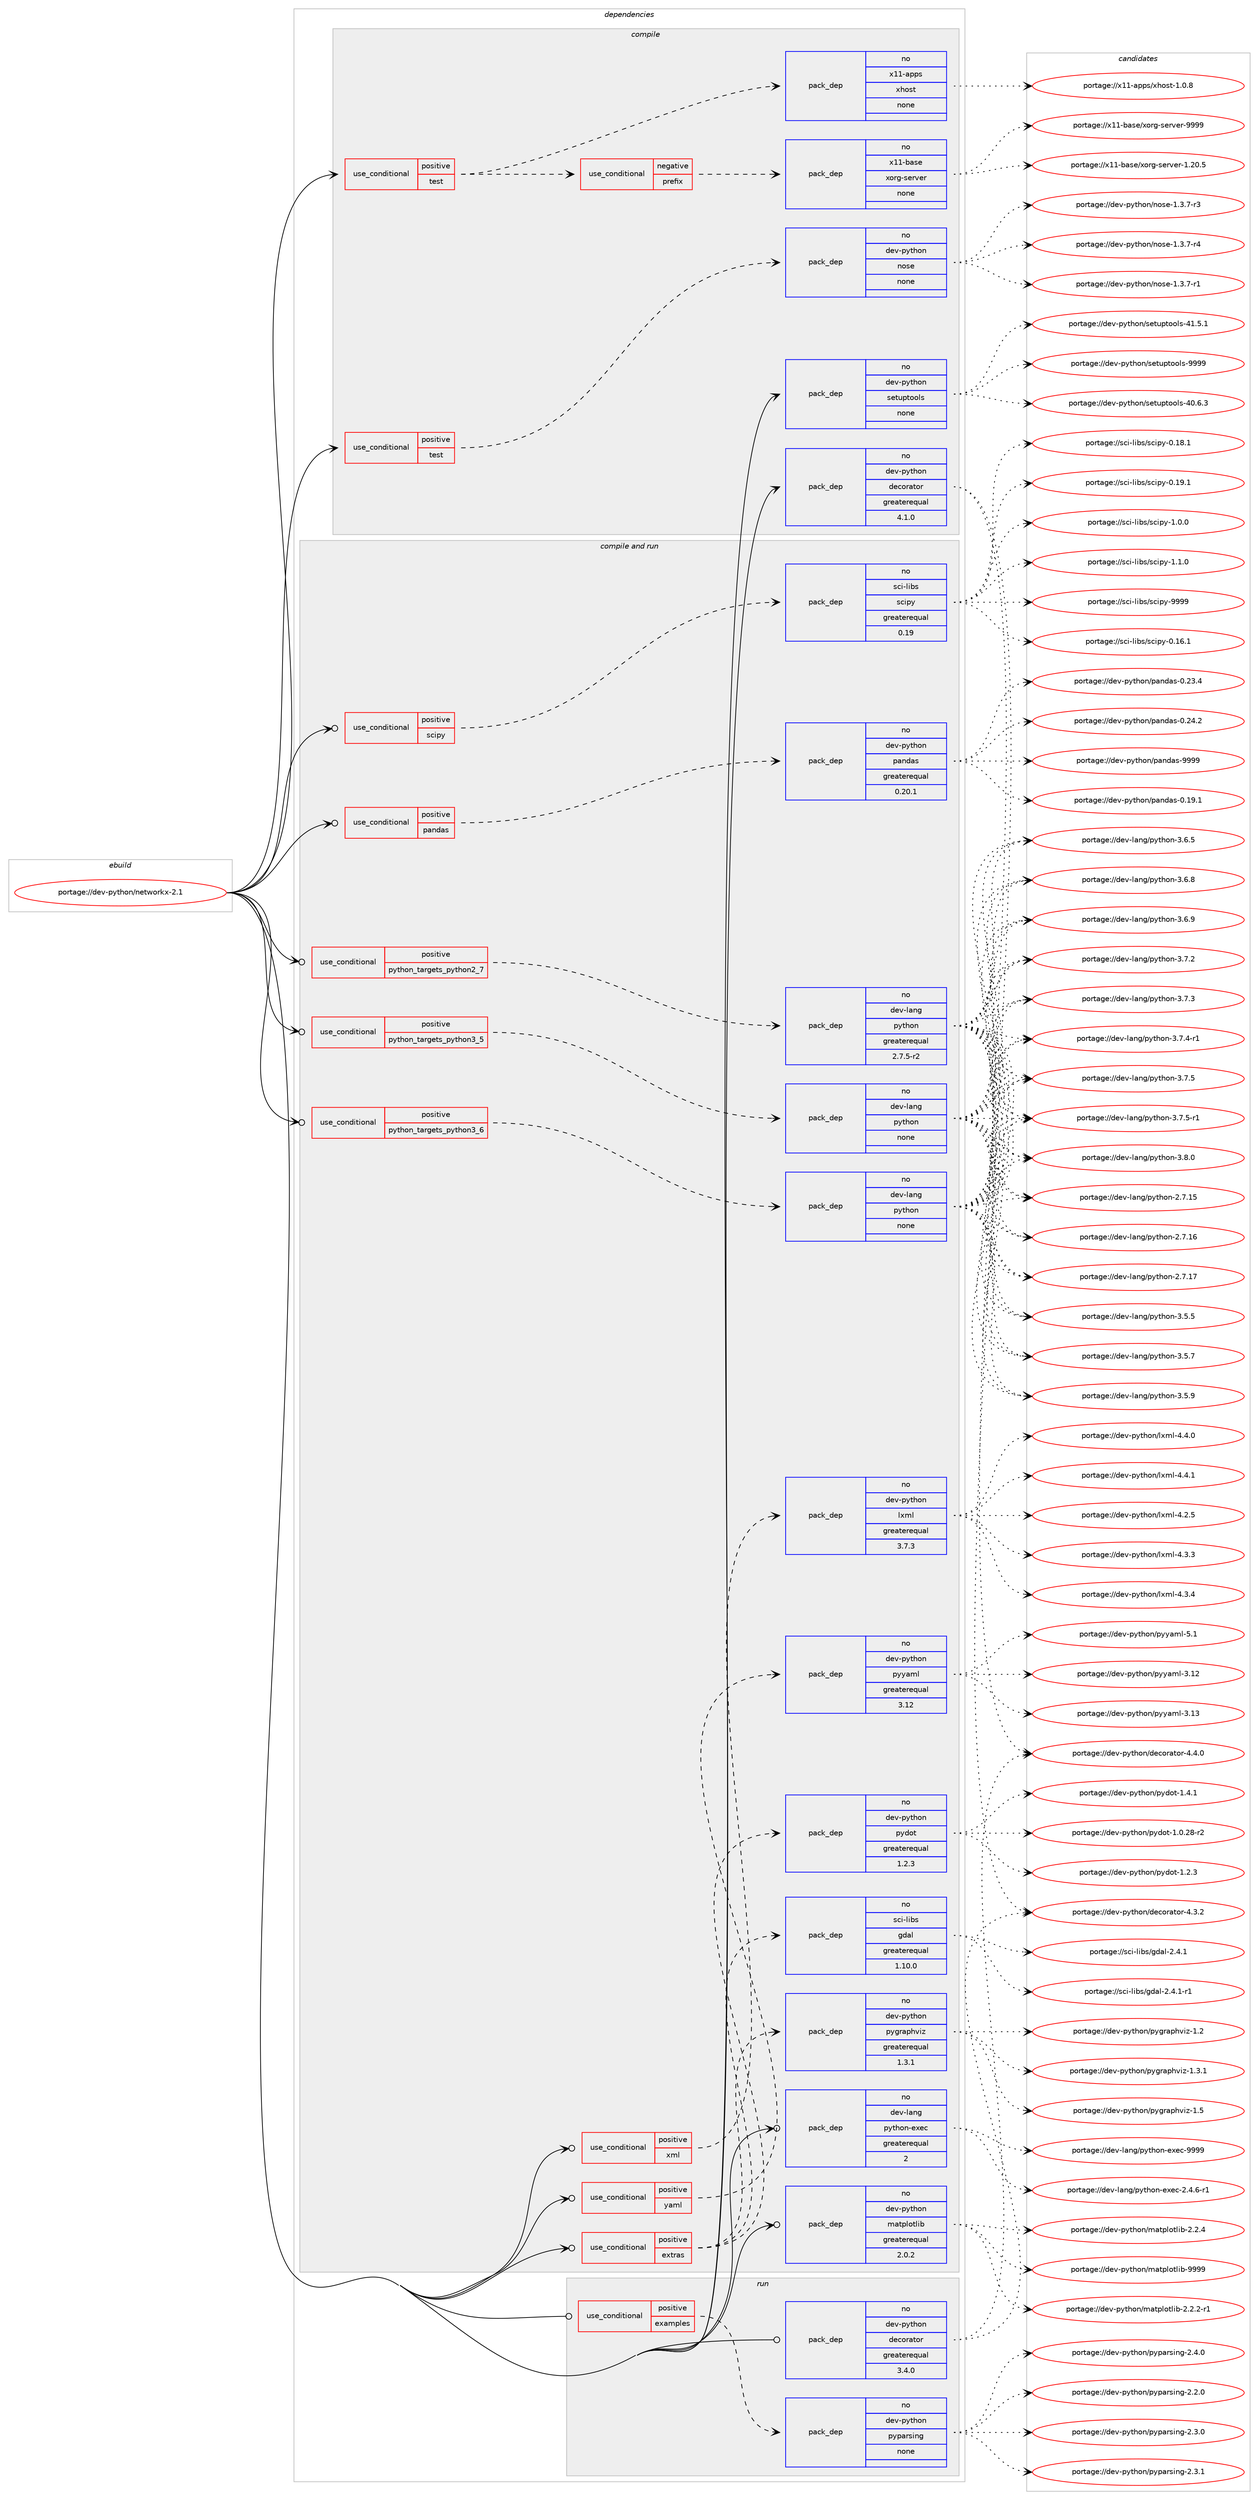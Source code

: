 digraph prolog {

# *************
# Graph options
# *************

newrank=true;
concentrate=true;
compound=true;
graph [rankdir=LR,fontname=Helvetica,fontsize=10,ranksep=1.5];#, ranksep=2.5, nodesep=0.2];
edge  [arrowhead=vee];
node  [fontname=Helvetica,fontsize=10];

# **********
# The ebuild
# **********

subgraph cluster_leftcol {
color=gray;
rank=same;
label=<<i>ebuild</i>>;
id [label="portage://dev-python/networkx-2.1", color=red, width=4, href="../dev-python/networkx-2.1.svg"];
}

# ****************
# The dependencies
# ****************

subgraph cluster_midcol {
color=gray;
label=<<i>dependencies</i>>;
subgraph cluster_compile {
fillcolor="#eeeeee";
style=filled;
label=<<i>compile</i>>;
subgraph cond32360 {
dependency151325 [label=<<TABLE BORDER="0" CELLBORDER="1" CELLSPACING="0" CELLPADDING="4"><TR><TD ROWSPAN="3" CELLPADDING="10">use_conditional</TD></TR><TR><TD>positive</TD></TR><TR><TD>test</TD></TR></TABLE>>, shape=none, color=red];
subgraph cond32361 {
dependency151326 [label=<<TABLE BORDER="0" CELLBORDER="1" CELLSPACING="0" CELLPADDING="4"><TR><TD ROWSPAN="3" CELLPADDING="10">use_conditional</TD></TR><TR><TD>negative</TD></TR><TR><TD>prefix</TD></TR></TABLE>>, shape=none, color=red];
subgraph pack115639 {
dependency151327 [label=<<TABLE BORDER="0" CELLBORDER="1" CELLSPACING="0" CELLPADDING="4" WIDTH="220"><TR><TD ROWSPAN="6" CELLPADDING="30">pack_dep</TD></TR><TR><TD WIDTH="110">no</TD></TR><TR><TD>x11-base</TD></TR><TR><TD>xorg-server</TD></TR><TR><TD>none</TD></TR><TR><TD></TD></TR></TABLE>>, shape=none, color=blue];
}
dependency151326:e -> dependency151327:w [weight=20,style="dashed",arrowhead="vee"];
}
dependency151325:e -> dependency151326:w [weight=20,style="dashed",arrowhead="vee"];
subgraph pack115640 {
dependency151328 [label=<<TABLE BORDER="0" CELLBORDER="1" CELLSPACING="0" CELLPADDING="4" WIDTH="220"><TR><TD ROWSPAN="6" CELLPADDING="30">pack_dep</TD></TR><TR><TD WIDTH="110">no</TD></TR><TR><TD>x11-apps</TD></TR><TR><TD>xhost</TD></TR><TR><TD>none</TD></TR><TR><TD></TD></TR></TABLE>>, shape=none, color=blue];
}
dependency151325:e -> dependency151328:w [weight=20,style="dashed",arrowhead="vee"];
}
id:e -> dependency151325:w [weight=20,style="solid",arrowhead="vee"];
subgraph cond32362 {
dependency151329 [label=<<TABLE BORDER="0" CELLBORDER="1" CELLSPACING="0" CELLPADDING="4"><TR><TD ROWSPAN="3" CELLPADDING="10">use_conditional</TD></TR><TR><TD>positive</TD></TR><TR><TD>test</TD></TR></TABLE>>, shape=none, color=red];
subgraph pack115641 {
dependency151330 [label=<<TABLE BORDER="0" CELLBORDER="1" CELLSPACING="0" CELLPADDING="4" WIDTH="220"><TR><TD ROWSPAN="6" CELLPADDING="30">pack_dep</TD></TR><TR><TD WIDTH="110">no</TD></TR><TR><TD>dev-python</TD></TR><TR><TD>nose</TD></TR><TR><TD>none</TD></TR><TR><TD></TD></TR></TABLE>>, shape=none, color=blue];
}
dependency151329:e -> dependency151330:w [weight=20,style="dashed",arrowhead="vee"];
}
id:e -> dependency151329:w [weight=20,style="solid",arrowhead="vee"];
subgraph pack115642 {
dependency151331 [label=<<TABLE BORDER="0" CELLBORDER="1" CELLSPACING="0" CELLPADDING="4" WIDTH="220"><TR><TD ROWSPAN="6" CELLPADDING="30">pack_dep</TD></TR><TR><TD WIDTH="110">no</TD></TR><TR><TD>dev-python</TD></TR><TR><TD>decorator</TD></TR><TR><TD>greaterequal</TD></TR><TR><TD>4.1.0</TD></TR></TABLE>>, shape=none, color=blue];
}
id:e -> dependency151331:w [weight=20,style="solid",arrowhead="vee"];
subgraph pack115643 {
dependency151332 [label=<<TABLE BORDER="0" CELLBORDER="1" CELLSPACING="0" CELLPADDING="4" WIDTH="220"><TR><TD ROWSPAN="6" CELLPADDING="30">pack_dep</TD></TR><TR><TD WIDTH="110">no</TD></TR><TR><TD>dev-python</TD></TR><TR><TD>setuptools</TD></TR><TR><TD>none</TD></TR><TR><TD></TD></TR></TABLE>>, shape=none, color=blue];
}
id:e -> dependency151332:w [weight=20,style="solid",arrowhead="vee"];
}
subgraph cluster_compileandrun {
fillcolor="#eeeeee";
style=filled;
label=<<i>compile and run</i>>;
subgraph cond32363 {
dependency151333 [label=<<TABLE BORDER="0" CELLBORDER="1" CELLSPACING="0" CELLPADDING="4"><TR><TD ROWSPAN="3" CELLPADDING="10">use_conditional</TD></TR><TR><TD>positive</TD></TR><TR><TD>extras</TD></TR></TABLE>>, shape=none, color=red];
subgraph pack115644 {
dependency151334 [label=<<TABLE BORDER="0" CELLBORDER="1" CELLSPACING="0" CELLPADDING="4" WIDTH="220"><TR><TD ROWSPAN="6" CELLPADDING="30">pack_dep</TD></TR><TR><TD WIDTH="110">no</TD></TR><TR><TD>dev-python</TD></TR><TR><TD>pydot</TD></TR><TR><TD>greaterequal</TD></TR><TR><TD>1.2.3</TD></TR></TABLE>>, shape=none, color=blue];
}
dependency151333:e -> dependency151334:w [weight=20,style="dashed",arrowhead="vee"];
subgraph pack115645 {
dependency151335 [label=<<TABLE BORDER="0" CELLBORDER="1" CELLSPACING="0" CELLPADDING="4" WIDTH="220"><TR><TD ROWSPAN="6" CELLPADDING="30">pack_dep</TD></TR><TR><TD WIDTH="110">no</TD></TR><TR><TD>dev-python</TD></TR><TR><TD>pygraphviz</TD></TR><TR><TD>greaterequal</TD></TR><TR><TD>1.3.1</TD></TR></TABLE>>, shape=none, color=blue];
}
dependency151333:e -> dependency151335:w [weight=20,style="dashed",arrowhead="vee"];
subgraph pack115646 {
dependency151336 [label=<<TABLE BORDER="0" CELLBORDER="1" CELLSPACING="0" CELLPADDING="4" WIDTH="220"><TR><TD ROWSPAN="6" CELLPADDING="30">pack_dep</TD></TR><TR><TD WIDTH="110">no</TD></TR><TR><TD>sci-libs</TD></TR><TR><TD>gdal</TD></TR><TR><TD>greaterequal</TD></TR><TR><TD>1.10.0</TD></TR></TABLE>>, shape=none, color=blue];
}
dependency151333:e -> dependency151336:w [weight=20,style="dashed",arrowhead="vee"];
}
id:e -> dependency151333:w [weight=20,style="solid",arrowhead="odotvee"];
subgraph cond32364 {
dependency151337 [label=<<TABLE BORDER="0" CELLBORDER="1" CELLSPACING="0" CELLPADDING="4"><TR><TD ROWSPAN="3" CELLPADDING="10">use_conditional</TD></TR><TR><TD>positive</TD></TR><TR><TD>pandas</TD></TR></TABLE>>, shape=none, color=red];
subgraph pack115647 {
dependency151338 [label=<<TABLE BORDER="0" CELLBORDER="1" CELLSPACING="0" CELLPADDING="4" WIDTH="220"><TR><TD ROWSPAN="6" CELLPADDING="30">pack_dep</TD></TR><TR><TD WIDTH="110">no</TD></TR><TR><TD>dev-python</TD></TR><TR><TD>pandas</TD></TR><TR><TD>greaterequal</TD></TR><TR><TD>0.20.1</TD></TR></TABLE>>, shape=none, color=blue];
}
dependency151337:e -> dependency151338:w [weight=20,style="dashed",arrowhead="vee"];
}
id:e -> dependency151337:w [weight=20,style="solid",arrowhead="odotvee"];
subgraph cond32365 {
dependency151339 [label=<<TABLE BORDER="0" CELLBORDER="1" CELLSPACING="0" CELLPADDING="4"><TR><TD ROWSPAN="3" CELLPADDING="10">use_conditional</TD></TR><TR><TD>positive</TD></TR><TR><TD>python_targets_python2_7</TD></TR></TABLE>>, shape=none, color=red];
subgraph pack115648 {
dependency151340 [label=<<TABLE BORDER="0" CELLBORDER="1" CELLSPACING="0" CELLPADDING="4" WIDTH="220"><TR><TD ROWSPAN="6" CELLPADDING="30">pack_dep</TD></TR><TR><TD WIDTH="110">no</TD></TR><TR><TD>dev-lang</TD></TR><TR><TD>python</TD></TR><TR><TD>greaterequal</TD></TR><TR><TD>2.7.5-r2</TD></TR></TABLE>>, shape=none, color=blue];
}
dependency151339:e -> dependency151340:w [weight=20,style="dashed",arrowhead="vee"];
}
id:e -> dependency151339:w [weight=20,style="solid",arrowhead="odotvee"];
subgraph cond32366 {
dependency151341 [label=<<TABLE BORDER="0" CELLBORDER="1" CELLSPACING="0" CELLPADDING="4"><TR><TD ROWSPAN="3" CELLPADDING="10">use_conditional</TD></TR><TR><TD>positive</TD></TR><TR><TD>python_targets_python3_5</TD></TR></TABLE>>, shape=none, color=red];
subgraph pack115649 {
dependency151342 [label=<<TABLE BORDER="0" CELLBORDER="1" CELLSPACING="0" CELLPADDING="4" WIDTH="220"><TR><TD ROWSPAN="6" CELLPADDING="30">pack_dep</TD></TR><TR><TD WIDTH="110">no</TD></TR><TR><TD>dev-lang</TD></TR><TR><TD>python</TD></TR><TR><TD>none</TD></TR><TR><TD></TD></TR></TABLE>>, shape=none, color=blue];
}
dependency151341:e -> dependency151342:w [weight=20,style="dashed",arrowhead="vee"];
}
id:e -> dependency151341:w [weight=20,style="solid",arrowhead="odotvee"];
subgraph cond32367 {
dependency151343 [label=<<TABLE BORDER="0" CELLBORDER="1" CELLSPACING="0" CELLPADDING="4"><TR><TD ROWSPAN="3" CELLPADDING="10">use_conditional</TD></TR><TR><TD>positive</TD></TR><TR><TD>python_targets_python3_6</TD></TR></TABLE>>, shape=none, color=red];
subgraph pack115650 {
dependency151344 [label=<<TABLE BORDER="0" CELLBORDER="1" CELLSPACING="0" CELLPADDING="4" WIDTH="220"><TR><TD ROWSPAN="6" CELLPADDING="30">pack_dep</TD></TR><TR><TD WIDTH="110">no</TD></TR><TR><TD>dev-lang</TD></TR><TR><TD>python</TD></TR><TR><TD>none</TD></TR><TR><TD></TD></TR></TABLE>>, shape=none, color=blue];
}
dependency151343:e -> dependency151344:w [weight=20,style="dashed",arrowhead="vee"];
}
id:e -> dependency151343:w [weight=20,style="solid",arrowhead="odotvee"];
subgraph cond32368 {
dependency151345 [label=<<TABLE BORDER="0" CELLBORDER="1" CELLSPACING="0" CELLPADDING="4"><TR><TD ROWSPAN="3" CELLPADDING="10">use_conditional</TD></TR><TR><TD>positive</TD></TR><TR><TD>scipy</TD></TR></TABLE>>, shape=none, color=red];
subgraph pack115651 {
dependency151346 [label=<<TABLE BORDER="0" CELLBORDER="1" CELLSPACING="0" CELLPADDING="4" WIDTH="220"><TR><TD ROWSPAN="6" CELLPADDING="30">pack_dep</TD></TR><TR><TD WIDTH="110">no</TD></TR><TR><TD>sci-libs</TD></TR><TR><TD>scipy</TD></TR><TR><TD>greaterequal</TD></TR><TR><TD>0.19</TD></TR></TABLE>>, shape=none, color=blue];
}
dependency151345:e -> dependency151346:w [weight=20,style="dashed",arrowhead="vee"];
}
id:e -> dependency151345:w [weight=20,style="solid",arrowhead="odotvee"];
subgraph cond32369 {
dependency151347 [label=<<TABLE BORDER="0" CELLBORDER="1" CELLSPACING="0" CELLPADDING="4"><TR><TD ROWSPAN="3" CELLPADDING="10">use_conditional</TD></TR><TR><TD>positive</TD></TR><TR><TD>xml</TD></TR></TABLE>>, shape=none, color=red];
subgraph pack115652 {
dependency151348 [label=<<TABLE BORDER="0" CELLBORDER="1" CELLSPACING="0" CELLPADDING="4" WIDTH="220"><TR><TD ROWSPAN="6" CELLPADDING="30">pack_dep</TD></TR><TR><TD WIDTH="110">no</TD></TR><TR><TD>dev-python</TD></TR><TR><TD>lxml</TD></TR><TR><TD>greaterequal</TD></TR><TR><TD>3.7.3</TD></TR></TABLE>>, shape=none, color=blue];
}
dependency151347:e -> dependency151348:w [weight=20,style="dashed",arrowhead="vee"];
}
id:e -> dependency151347:w [weight=20,style="solid",arrowhead="odotvee"];
subgraph cond32370 {
dependency151349 [label=<<TABLE BORDER="0" CELLBORDER="1" CELLSPACING="0" CELLPADDING="4"><TR><TD ROWSPAN="3" CELLPADDING="10">use_conditional</TD></TR><TR><TD>positive</TD></TR><TR><TD>yaml</TD></TR></TABLE>>, shape=none, color=red];
subgraph pack115653 {
dependency151350 [label=<<TABLE BORDER="0" CELLBORDER="1" CELLSPACING="0" CELLPADDING="4" WIDTH="220"><TR><TD ROWSPAN="6" CELLPADDING="30">pack_dep</TD></TR><TR><TD WIDTH="110">no</TD></TR><TR><TD>dev-python</TD></TR><TR><TD>pyyaml</TD></TR><TR><TD>greaterequal</TD></TR><TR><TD>3.12</TD></TR></TABLE>>, shape=none, color=blue];
}
dependency151349:e -> dependency151350:w [weight=20,style="dashed",arrowhead="vee"];
}
id:e -> dependency151349:w [weight=20,style="solid",arrowhead="odotvee"];
subgraph pack115654 {
dependency151351 [label=<<TABLE BORDER="0" CELLBORDER="1" CELLSPACING="0" CELLPADDING="4" WIDTH="220"><TR><TD ROWSPAN="6" CELLPADDING="30">pack_dep</TD></TR><TR><TD WIDTH="110">no</TD></TR><TR><TD>dev-lang</TD></TR><TR><TD>python-exec</TD></TR><TR><TD>greaterequal</TD></TR><TR><TD>2</TD></TR></TABLE>>, shape=none, color=blue];
}
id:e -> dependency151351:w [weight=20,style="solid",arrowhead="odotvee"];
subgraph pack115655 {
dependency151352 [label=<<TABLE BORDER="0" CELLBORDER="1" CELLSPACING="0" CELLPADDING="4" WIDTH="220"><TR><TD ROWSPAN="6" CELLPADDING="30">pack_dep</TD></TR><TR><TD WIDTH="110">no</TD></TR><TR><TD>dev-python</TD></TR><TR><TD>matplotlib</TD></TR><TR><TD>greaterequal</TD></TR><TR><TD>2.0.2</TD></TR></TABLE>>, shape=none, color=blue];
}
id:e -> dependency151352:w [weight=20,style="solid",arrowhead="odotvee"];
}
subgraph cluster_run {
fillcolor="#eeeeee";
style=filled;
label=<<i>run</i>>;
subgraph cond32371 {
dependency151353 [label=<<TABLE BORDER="0" CELLBORDER="1" CELLSPACING="0" CELLPADDING="4"><TR><TD ROWSPAN="3" CELLPADDING="10">use_conditional</TD></TR><TR><TD>positive</TD></TR><TR><TD>examples</TD></TR></TABLE>>, shape=none, color=red];
subgraph pack115656 {
dependency151354 [label=<<TABLE BORDER="0" CELLBORDER="1" CELLSPACING="0" CELLPADDING="4" WIDTH="220"><TR><TD ROWSPAN="6" CELLPADDING="30">pack_dep</TD></TR><TR><TD WIDTH="110">no</TD></TR><TR><TD>dev-python</TD></TR><TR><TD>pyparsing</TD></TR><TR><TD>none</TD></TR><TR><TD></TD></TR></TABLE>>, shape=none, color=blue];
}
dependency151353:e -> dependency151354:w [weight=20,style="dashed",arrowhead="vee"];
}
id:e -> dependency151353:w [weight=20,style="solid",arrowhead="odot"];
subgraph pack115657 {
dependency151355 [label=<<TABLE BORDER="0" CELLBORDER="1" CELLSPACING="0" CELLPADDING="4" WIDTH="220"><TR><TD ROWSPAN="6" CELLPADDING="30">pack_dep</TD></TR><TR><TD WIDTH="110">no</TD></TR><TR><TD>dev-python</TD></TR><TR><TD>decorator</TD></TR><TR><TD>greaterequal</TD></TR><TR><TD>3.4.0</TD></TR></TABLE>>, shape=none, color=blue];
}
id:e -> dependency151355:w [weight=20,style="solid",arrowhead="odot"];
}
}

# **************
# The candidates
# **************

subgraph cluster_choices {
rank=same;
color=gray;
label=<<i>candidates</i>>;

subgraph choice115639 {
color=black;
nodesep=1;
choiceportage1204949459897115101471201111141034511510111411810111445494650484653 [label="portage://x11-base/xorg-server-1.20.5", color=red, width=4,href="../x11-base/xorg-server-1.20.5.svg"];
choiceportage120494945989711510147120111114103451151011141181011144557575757 [label="portage://x11-base/xorg-server-9999", color=red, width=4,href="../x11-base/xorg-server-9999.svg"];
dependency151327:e -> choiceportage1204949459897115101471201111141034511510111411810111445494650484653:w [style=dotted,weight="100"];
dependency151327:e -> choiceportage120494945989711510147120111114103451151011141181011144557575757:w [style=dotted,weight="100"];
}
subgraph choice115640 {
color=black;
nodesep=1;
choiceportage1204949459711211211547120104111115116454946484656 [label="portage://x11-apps/xhost-1.0.8", color=red, width=4,href="../x11-apps/xhost-1.0.8.svg"];
dependency151328:e -> choiceportage1204949459711211211547120104111115116454946484656:w [style=dotted,weight="100"];
}
subgraph choice115641 {
color=black;
nodesep=1;
choiceportage10010111845112121116104111110471101111151014549465146554511449 [label="portage://dev-python/nose-1.3.7-r1", color=red, width=4,href="../dev-python/nose-1.3.7-r1.svg"];
choiceportage10010111845112121116104111110471101111151014549465146554511451 [label="portage://dev-python/nose-1.3.7-r3", color=red, width=4,href="../dev-python/nose-1.3.7-r3.svg"];
choiceportage10010111845112121116104111110471101111151014549465146554511452 [label="portage://dev-python/nose-1.3.7-r4", color=red, width=4,href="../dev-python/nose-1.3.7-r4.svg"];
dependency151330:e -> choiceportage10010111845112121116104111110471101111151014549465146554511449:w [style=dotted,weight="100"];
dependency151330:e -> choiceportage10010111845112121116104111110471101111151014549465146554511451:w [style=dotted,weight="100"];
dependency151330:e -> choiceportage10010111845112121116104111110471101111151014549465146554511452:w [style=dotted,weight="100"];
}
subgraph choice115642 {
color=black;
nodesep=1;
choiceportage10010111845112121116104111110471001019911111497116111114455246514650 [label="portage://dev-python/decorator-4.3.2", color=red, width=4,href="../dev-python/decorator-4.3.2.svg"];
choiceportage10010111845112121116104111110471001019911111497116111114455246524648 [label="portage://dev-python/decorator-4.4.0", color=red, width=4,href="../dev-python/decorator-4.4.0.svg"];
dependency151331:e -> choiceportage10010111845112121116104111110471001019911111497116111114455246514650:w [style=dotted,weight="100"];
dependency151331:e -> choiceportage10010111845112121116104111110471001019911111497116111114455246524648:w [style=dotted,weight="100"];
}
subgraph choice115643 {
color=black;
nodesep=1;
choiceportage100101118451121211161041111104711510111611711211611111110811545524846544651 [label="portage://dev-python/setuptools-40.6.3", color=red, width=4,href="../dev-python/setuptools-40.6.3.svg"];
choiceportage100101118451121211161041111104711510111611711211611111110811545524946534649 [label="portage://dev-python/setuptools-41.5.1", color=red, width=4,href="../dev-python/setuptools-41.5.1.svg"];
choiceportage10010111845112121116104111110471151011161171121161111111081154557575757 [label="portage://dev-python/setuptools-9999", color=red, width=4,href="../dev-python/setuptools-9999.svg"];
dependency151332:e -> choiceportage100101118451121211161041111104711510111611711211611111110811545524846544651:w [style=dotted,weight="100"];
dependency151332:e -> choiceportage100101118451121211161041111104711510111611711211611111110811545524946534649:w [style=dotted,weight="100"];
dependency151332:e -> choiceportage10010111845112121116104111110471151011161171121161111111081154557575757:w [style=dotted,weight="100"];
}
subgraph choice115644 {
color=black;
nodesep=1;
choiceportage1001011184511212111610411111047112121100111116454946484650564511450 [label="portage://dev-python/pydot-1.0.28-r2", color=red, width=4,href="../dev-python/pydot-1.0.28-r2.svg"];
choiceportage1001011184511212111610411111047112121100111116454946504651 [label="portage://dev-python/pydot-1.2.3", color=red, width=4,href="../dev-python/pydot-1.2.3.svg"];
choiceportage1001011184511212111610411111047112121100111116454946524649 [label="portage://dev-python/pydot-1.4.1", color=red, width=4,href="../dev-python/pydot-1.4.1.svg"];
dependency151334:e -> choiceportage1001011184511212111610411111047112121100111116454946484650564511450:w [style=dotted,weight="100"];
dependency151334:e -> choiceportage1001011184511212111610411111047112121100111116454946504651:w [style=dotted,weight="100"];
dependency151334:e -> choiceportage1001011184511212111610411111047112121100111116454946524649:w [style=dotted,weight="100"];
}
subgraph choice115645 {
color=black;
nodesep=1;
choiceportage10010111845112121116104111110471121211031149711210411810512245494650 [label="portage://dev-python/pygraphviz-1.2", color=red, width=4,href="../dev-python/pygraphviz-1.2.svg"];
choiceportage100101118451121211161041111104711212110311497112104118105122454946514649 [label="portage://dev-python/pygraphviz-1.3.1", color=red, width=4,href="../dev-python/pygraphviz-1.3.1.svg"];
choiceportage10010111845112121116104111110471121211031149711210411810512245494653 [label="portage://dev-python/pygraphviz-1.5", color=red, width=4,href="../dev-python/pygraphviz-1.5.svg"];
dependency151335:e -> choiceportage10010111845112121116104111110471121211031149711210411810512245494650:w [style=dotted,weight="100"];
dependency151335:e -> choiceportage100101118451121211161041111104711212110311497112104118105122454946514649:w [style=dotted,weight="100"];
dependency151335:e -> choiceportage10010111845112121116104111110471121211031149711210411810512245494653:w [style=dotted,weight="100"];
}
subgraph choice115646 {
color=black;
nodesep=1;
choiceportage1159910545108105981154710310097108455046524649 [label="portage://sci-libs/gdal-2.4.1", color=red, width=4,href="../sci-libs/gdal-2.4.1.svg"];
choiceportage11599105451081059811547103100971084550465246494511449 [label="portage://sci-libs/gdal-2.4.1-r1", color=red, width=4,href="../sci-libs/gdal-2.4.1-r1.svg"];
dependency151336:e -> choiceportage1159910545108105981154710310097108455046524649:w [style=dotted,weight="100"];
dependency151336:e -> choiceportage11599105451081059811547103100971084550465246494511449:w [style=dotted,weight="100"];
}
subgraph choice115647 {
color=black;
nodesep=1;
choiceportage1001011184511212111610411111047112971101009711545484649574649 [label="portage://dev-python/pandas-0.19.1", color=red, width=4,href="../dev-python/pandas-0.19.1.svg"];
choiceportage1001011184511212111610411111047112971101009711545484650514652 [label="portage://dev-python/pandas-0.23.4", color=red, width=4,href="../dev-python/pandas-0.23.4.svg"];
choiceportage1001011184511212111610411111047112971101009711545484650524650 [label="portage://dev-python/pandas-0.24.2", color=red, width=4,href="../dev-python/pandas-0.24.2.svg"];
choiceportage100101118451121211161041111104711297110100971154557575757 [label="portage://dev-python/pandas-9999", color=red, width=4,href="../dev-python/pandas-9999.svg"];
dependency151338:e -> choiceportage1001011184511212111610411111047112971101009711545484649574649:w [style=dotted,weight="100"];
dependency151338:e -> choiceportage1001011184511212111610411111047112971101009711545484650514652:w [style=dotted,weight="100"];
dependency151338:e -> choiceportage1001011184511212111610411111047112971101009711545484650524650:w [style=dotted,weight="100"];
dependency151338:e -> choiceportage100101118451121211161041111104711297110100971154557575757:w [style=dotted,weight="100"];
}
subgraph choice115648 {
color=black;
nodesep=1;
choiceportage10010111845108971101034711212111610411111045504655464953 [label="portage://dev-lang/python-2.7.15", color=red, width=4,href="../dev-lang/python-2.7.15.svg"];
choiceportage10010111845108971101034711212111610411111045504655464954 [label="portage://dev-lang/python-2.7.16", color=red, width=4,href="../dev-lang/python-2.7.16.svg"];
choiceportage10010111845108971101034711212111610411111045504655464955 [label="portage://dev-lang/python-2.7.17", color=red, width=4,href="../dev-lang/python-2.7.17.svg"];
choiceportage100101118451089711010347112121116104111110455146534653 [label="portage://dev-lang/python-3.5.5", color=red, width=4,href="../dev-lang/python-3.5.5.svg"];
choiceportage100101118451089711010347112121116104111110455146534655 [label="portage://dev-lang/python-3.5.7", color=red, width=4,href="../dev-lang/python-3.5.7.svg"];
choiceportage100101118451089711010347112121116104111110455146534657 [label="portage://dev-lang/python-3.5.9", color=red, width=4,href="../dev-lang/python-3.5.9.svg"];
choiceportage100101118451089711010347112121116104111110455146544653 [label="portage://dev-lang/python-3.6.5", color=red, width=4,href="../dev-lang/python-3.6.5.svg"];
choiceportage100101118451089711010347112121116104111110455146544656 [label="portage://dev-lang/python-3.6.8", color=red, width=4,href="../dev-lang/python-3.6.8.svg"];
choiceportage100101118451089711010347112121116104111110455146544657 [label="portage://dev-lang/python-3.6.9", color=red, width=4,href="../dev-lang/python-3.6.9.svg"];
choiceportage100101118451089711010347112121116104111110455146554650 [label="portage://dev-lang/python-3.7.2", color=red, width=4,href="../dev-lang/python-3.7.2.svg"];
choiceportage100101118451089711010347112121116104111110455146554651 [label="portage://dev-lang/python-3.7.3", color=red, width=4,href="../dev-lang/python-3.7.3.svg"];
choiceportage1001011184510897110103471121211161041111104551465546524511449 [label="portage://dev-lang/python-3.7.4-r1", color=red, width=4,href="../dev-lang/python-3.7.4-r1.svg"];
choiceportage100101118451089711010347112121116104111110455146554653 [label="portage://dev-lang/python-3.7.5", color=red, width=4,href="../dev-lang/python-3.7.5.svg"];
choiceportage1001011184510897110103471121211161041111104551465546534511449 [label="portage://dev-lang/python-3.7.5-r1", color=red, width=4,href="../dev-lang/python-3.7.5-r1.svg"];
choiceportage100101118451089711010347112121116104111110455146564648 [label="portage://dev-lang/python-3.8.0", color=red, width=4,href="../dev-lang/python-3.8.0.svg"];
dependency151340:e -> choiceportage10010111845108971101034711212111610411111045504655464953:w [style=dotted,weight="100"];
dependency151340:e -> choiceportage10010111845108971101034711212111610411111045504655464954:w [style=dotted,weight="100"];
dependency151340:e -> choiceportage10010111845108971101034711212111610411111045504655464955:w [style=dotted,weight="100"];
dependency151340:e -> choiceportage100101118451089711010347112121116104111110455146534653:w [style=dotted,weight="100"];
dependency151340:e -> choiceportage100101118451089711010347112121116104111110455146534655:w [style=dotted,weight="100"];
dependency151340:e -> choiceportage100101118451089711010347112121116104111110455146534657:w [style=dotted,weight="100"];
dependency151340:e -> choiceportage100101118451089711010347112121116104111110455146544653:w [style=dotted,weight="100"];
dependency151340:e -> choiceportage100101118451089711010347112121116104111110455146544656:w [style=dotted,weight="100"];
dependency151340:e -> choiceportage100101118451089711010347112121116104111110455146544657:w [style=dotted,weight="100"];
dependency151340:e -> choiceportage100101118451089711010347112121116104111110455146554650:w [style=dotted,weight="100"];
dependency151340:e -> choiceportage100101118451089711010347112121116104111110455146554651:w [style=dotted,weight="100"];
dependency151340:e -> choiceportage1001011184510897110103471121211161041111104551465546524511449:w [style=dotted,weight="100"];
dependency151340:e -> choiceportage100101118451089711010347112121116104111110455146554653:w [style=dotted,weight="100"];
dependency151340:e -> choiceportage1001011184510897110103471121211161041111104551465546534511449:w [style=dotted,weight="100"];
dependency151340:e -> choiceportage100101118451089711010347112121116104111110455146564648:w [style=dotted,weight="100"];
}
subgraph choice115649 {
color=black;
nodesep=1;
choiceportage10010111845108971101034711212111610411111045504655464953 [label="portage://dev-lang/python-2.7.15", color=red, width=4,href="../dev-lang/python-2.7.15.svg"];
choiceportage10010111845108971101034711212111610411111045504655464954 [label="portage://dev-lang/python-2.7.16", color=red, width=4,href="../dev-lang/python-2.7.16.svg"];
choiceportage10010111845108971101034711212111610411111045504655464955 [label="portage://dev-lang/python-2.7.17", color=red, width=4,href="../dev-lang/python-2.7.17.svg"];
choiceportage100101118451089711010347112121116104111110455146534653 [label="portage://dev-lang/python-3.5.5", color=red, width=4,href="../dev-lang/python-3.5.5.svg"];
choiceportage100101118451089711010347112121116104111110455146534655 [label="portage://dev-lang/python-3.5.7", color=red, width=4,href="../dev-lang/python-3.5.7.svg"];
choiceportage100101118451089711010347112121116104111110455146534657 [label="portage://dev-lang/python-3.5.9", color=red, width=4,href="../dev-lang/python-3.5.9.svg"];
choiceportage100101118451089711010347112121116104111110455146544653 [label="portage://dev-lang/python-3.6.5", color=red, width=4,href="../dev-lang/python-3.6.5.svg"];
choiceportage100101118451089711010347112121116104111110455146544656 [label="portage://dev-lang/python-3.6.8", color=red, width=4,href="../dev-lang/python-3.6.8.svg"];
choiceportage100101118451089711010347112121116104111110455146544657 [label="portage://dev-lang/python-3.6.9", color=red, width=4,href="../dev-lang/python-3.6.9.svg"];
choiceportage100101118451089711010347112121116104111110455146554650 [label="portage://dev-lang/python-3.7.2", color=red, width=4,href="../dev-lang/python-3.7.2.svg"];
choiceportage100101118451089711010347112121116104111110455146554651 [label="portage://dev-lang/python-3.7.3", color=red, width=4,href="../dev-lang/python-3.7.3.svg"];
choiceportage1001011184510897110103471121211161041111104551465546524511449 [label="portage://dev-lang/python-3.7.4-r1", color=red, width=4,href="../dev-lang/python-3.7.4-r1.svg"];
choiceportage100101118451089711010347112121116104111110455146554653 [label="portage://dev-lang/python-3.7.5", color=red, width=4,href="../dev-lang/python-3.7.5.svg"];
choiceportage1001011184510897110103471121211161041111104551465546534511449 [label="portage://dev-lang/python-3.7.5-r1", color=red, width=4,href="../dev-lang/python-3.7.5-r1.svg"];
choiceportage100101118451089711010347112121116104111110455146564648 [label="portage://dev-lang/python-3.8.0", color=red, width=4,href="../dev-lang/python-3.8.0.svg"];
dependency151342:e -> choiceportage10010111845108971101034711212111610411111045504655464953:w [style=dotted,weight="100"];
dependency151342:e -> choiceportage10010111845108971101034711212111610411111045504655464954:w [style=dotted,weight="100"];
dependency151342:e -> choiceportage10010111845108971101034711212111610411111045504655464955:w [style=dotted,weight="100"];
dependency151342:e -> choiceportage100101118451089711010347112121116104111110455146534653:w [style=dotted,weight="100"];
dependency151342:e -> choiceportage100101118451089711010347112121116104111110455146534655:w [style=dotted,weight="100"];
dependency151342:e -> choiceportage100101118451089711010347112121116104111110455146534657:w [style=dotted,weight="100"];
dependency151342:e -> choiceportage100101118451089711010347112121116104111110455146544653:w [style=dotted,weight="100"];
dependency151342:e -> choiceportage100101118451089711010347112121116104111110455146544656:w [style=dotted,weight="100"];
dependency151342:e -> choiceportage100101118451089711010347112121116104111110455146544657:w [style=dotted,weight="100"];
dependency151342:e -> choiceportage100101118451089711010347112121116104111110455146554650:w [style=dotted,weight="100"];
dependency151342:e -> choiceportage100101118451089711010347112121116104111110455146554651:w [style=dotted,weight="100"];
dependency151342:e -> choiceportage1001011184510897110103471121211161041111104551465546524511449:w [style=dotted,weight="100"];
dependency151342:e -> choiceportage100101118451089711010347112121116104111110455146554653:w [style=dotted,weight="100"];
dependency151342:e -> choiceportage1001011184510897110103471121211161041111104551465546534511449:w [style=dotted,weight="100"];
dependency151342:e -> choiceportage100101118451089711010347112121116104111110455146564648:w [style=dotted,weight="100"];
}
subgraph choice115650 {
color=black;
nodesep=1;
choiceportage10010111845108971101034711212111610411111045504655464953 [label="portage://dev-lang/python-2.7.15", color=red, width=4,href="../dev-lang/python-2.7.15.svg"];
choiceportage10010111845108971101034711212111610411111045504655464954 [label="portage://dev-lang/python-2.7.16", color=red, width=4,href="../dev-lang/python-2.7.16.svg"];
choiceportage10010111845108971101034711212111610411111045504655464955 [label="portage://dev-lang/python-2.7.17", color=red, width=4,href="../dev-lang/python-2.7.17.svg"];
choiceportage100101118451089711010347112121116104111110455146534653 [label="portage://dev-lang/python-3.5.5", color=red, width=4,href="../dev-lang/python-3.5.5.svg"];
choiceportage100101118451089711010347112121116104111110455146534655 [label="portage://dev-lang/python-3.5.7", color=red, width=4,href="../dev-lang/python-3.5.7.svg"];
choiceportage100101118451089711010347112121116104111110455146534657 [label="portage://dev-lang/python-3.5.9", color=red, width=4,href="../dev-lang/python-3.5.9.svg"];
choiceportage100101118451089711010347112121116104111110455146544653 [label="portage://dev-lang/python-3.6.5", color=red, width=4,href="../dev-lang/python-3.6.5.svg"];
choiceportage100101118451089711010347112121116104111110455146544656 [label="portage://dev-lang/python-3.6.8", color=red, width=4,href="../dev-lang/python-3.6.8.svg"];
choiceportage100101118451089711010347112121116104111110455146544657 [label="portage://dev-lang/python-3.6.9", color=red, width=4,href="../dev-lang/python-3.6.9.svg"];
choiceportage100101118451089711010347112121116104111110455146554650 [label="portage://dev-lang/python-3.7.2", color=red, width=4,href="../dev-lang/python-3.7.2.svg"];
choiceportage100101118451089711010347112121116104111110455146554651 [label="portage://dev-lang/python-3.7.3", color=red, width=4,href="../dev-lang/python-3.7.3.svg"];
choiceportage1001011184510897110103471121211161041111104551465546524511449 [label="portage://dev-lang/python-3.7.4-r1", color=red, width=4,href="../dev-lang/python-3.7.4-r1.svg"];
choiceportage100101118451089711010347112121116104111110455146554653 [label="portage://dev-lang/python-3.7.5", color=red, width=4,href="../dev-lang/python-3.7.5.svg"];
choiceportage1001011184510897110103471121211161041111104551465546534511449 [label="portage://dev-lang/python-3.7.5-r1", color=red, width=4,href="../dev-lang/python-3.7.5-r1.svg"];
choiceportage100101118451089711010347112121116104111110455146564648 [label="portage://dev-lang/python-3.8.0", color=red, width=4,href="../dev-lang/python-3.8.0.svg"];
dependency151344:e -> choiceportage10010111845108971101034711212111610411111045504655464953:w [style=dotted,weight="100"];
dependency151344:e -> choiceportage10010111845108971101034711212111610411111045504655464954:w [style=dotted,weight="100"];
dependency151344:e -> choiceportage10010111845108971101034711212111610411111045504655464955:w [style=dotted,weight="100"];
dependency151344:e -> choiceportage100101118451089711010347112121116104111110455146534653:w [style=dotted,weight="100"];
dependency151344:e -> choiceportage100101118451089711010347112121116104111110455146534655:w [style=dotted,weight="100"];
dependency151344:e -> choiceportage100101118451089711010347112121116104111110455146534657:w [style=dotted,weight="100"];
dependency151344:e -> choiceportage100101118451089711010347112121116104111110455146544653:w [style=dotted,weight="100"];
dependency151344:e -> choiceportage100101118451089711010347112121116104111110455146544656:w [style=dotted,weight="100"];
dependency151344:e -> choiceportage100101118451089711010347112121116104111110455146544657:w [style=dotted,weight="100"];
dependency151344:e -> choiceportage100101118451089711010347112121116104111110455146554650:w [style=dotted,weight="100"];
dependency151344:e -> choiceportage100101118451089711010347112121116104111110455146554651:w [style=dotted,weight="100"];
dependency151344:e -> choiceportage1001011184510897110103471121211161041111104551465546524511449:w [style=dotted,weight="100"];
dependency151344:e -> choiceportage100101118451089711010347112121116104111110455146554653:w [style=dotted,weight="100"];
dependency151344:e -> choiceportage1001011184510897110103471121211161041111104551465546534511449:w [style=dotted,weight="100"];
dependency151344:e -> choiceportage100101118451089711010347112121116104111110455146564648:w [style=dotted,weight="100"];
}
subgraph choice115651 {
color=black;
nodesep=1;
choiceportage115991054510810598115471159910511212145484649544649 [label="portage://sci-libs/scipy-0.16.1", color=red, width=4,href="../sci-libs/scipy-0.16.1.svg"];
choiceportage115991054510810598115471159910511212145484649564649 [label="portage://sci-libs/scipy-0.18.1", color=red, width=4,href="../sci-libs/scipy-0.18.1.svg"];
choiceportage115991054510810598115471159910511212145484649574649 [label="portage://sci-libs/scipy-0.19.1", color=red, width=4,href="../sci-libs/scipy-0.19.1.svg"];
choiceportage1159910545108105981154711599105112121454946484648 [label="portage://sci-libs/scipy-1.0.0", color=red, width=4,href="../sci-libs/scipy-1.0.0.svg"];
choiceportage1159910545108105981154711599105112121454946494648 [label="portage://sci-libs/scipy-1.1.0", color=red, width=4,href="../sci-libs/scipy-1.1.0.svg"];
choiceportage11599105451081059811547115991051121214557575757 [label="portage://sci-libs/scipy-9999", color=red, width=4,href="../sci-libs/scipy-9999.svg"];
dependency151346:e -> choiceportage115991054510810598115471159910511212145484649544649:w [style=dotted,weight="100"];
dependency151346:e -> choiceportage115991054510810598115471159910511212145484649564649:w [style=dotted,weight="100"];
dependency151346:e -> choiceportage115991054510810598115471159910511212145484649574649:w [style=dotted,weight="100"];
dependency151346:e -> choiceportage1159910545108105981154711599105112121454946484648:w [style=dotted,weight="100"];
dependency151346:e -> choiceportage1159910545108105981154711599105112121454946494648:w [style=dotted,weight="100"];
dependency151346:e -> choiceportage11599105451081059811547115991051121214557575757:w [style=dotted,weight="100"];
}
subgraph choice115652 {
color=black;
nodesep=1;
choiceportage1001011184511212111610411111047108120109108455246504653 [label="portage://dev-python/lxml-4.2.5", color=red, width=4,href="../dev-python/lxml-4.2.5.svg"];
choiceportage1001011184511212111610411111047108120109108455246514651 [label="portage://dev-python/lxml-4.3.3", color=red, width=4,href="../dev-python/lxml-4.3.3.svg"];
choiceportage1001011184511212111610411111047108120109108455246514652 [label="portage://dev-python/lxml-4.3.4", color=red, width=4,href="../dev-python/lxml-4.3.4.svg"];
choiceportage1001011184511212111610411111047108120109108455246524648 [label="portage://dev-python/lxml-4.4.0", color=red, width=4,href="../dev-python/lxml-4.4.0.svg"];
choiceportage1001011184511212111610411111047108120109108455246524649 [label="portage://dev-python/lxml-4.4.1", color=red, width=4,href="../dev-python/lxml-4.4.1.svg"];
dependency151348:e -> choiceportage1001011184511212111610411111047108120109108455246504653:w [style=dotted,weight="100"];
dependency151348:e -> choiceportage1001011184511212111610411111047108120109108455246514651:w [style=dotted,weight="100"];
dependency151348:e -> choiceportage1001011184511212111610411111047108120109108455246514652:w [style=dotted,weight="100"];
dependency151348:e -> choiceportage1001011184511212111610411111047108120109108455246524648:w [style=dotted,weight="100"];
dependency151348:e -> choiceportage1001011184511212111610411111047108120109108455246524649:w [style=dotted,weight="100"];
}
subgraph choice115653 {
color=black;
nodesep=1;
choiceportage1001011184511212111610411111047112121121971091084551464950 [label="portage://dev-python/pyyaml-3.12", color=red, width=4,href="../dev-python/pyyaml-3.12.svg"];
choiceportage1001011184511212111610411111047112121121971091084551464951 [label="portage://dev-python/pyyaml-3.13", color=red, width=4,href="../dev-python/pyyaml-3.13.svg"];
choiceportage10010111845112121116104111110471121211219710910845534649 [label="portage://dev-python/pyyaml-5.1", color=red, width=4,href="../dev-python/pyyaml-5.1.svg"];
dependency151350:e -> choiceportage1001011184511212111610411111047112121121971091084551464950:w [style=dotted,weight="100"];
dependency151350:e -> choiceportage1001011184511212111610411111047112121121971091084551464951:w [style=dotted,weight="100"];
dependency151350:e -> choiceportage10010111845112121116104111110471121211219710910845534649:w [style=dotted,weight="100"];
}
subgraph choice115654 {
color=black;
nodesep=1;
choiceportage10010111845108971101034711212111610411111045101120101994550465246544511449 [label="portage://dev-lang/python-exec-2.4.6-r1", color=red, width=4,href="../dev-lang/python-exec-2.4.6-r1.svg"];
choiceportage10010111845108971101034711212111610411111045101120101994557575757 [label="portage://dev-lang/python-exec-9999", color=red, width=4,href="../dev-lang/python-exec-9999.svg"];
dependency151351:e -> choiceportage10010111845108971101034711212111610411111045101120101994550465246544511449:w [style=dotted,weight="100"];
dependency151351:e -> choiceportage10010111845108971101034711212111610411111045101120101994557575757:w [style=dotted,weight="100"];
}
subgraph choice115655 {
color=black;
nodesep=1;
choiceportage100101118451121211161041111104710997116112108111116108105984550465046504511449 [label="portage://dev-python/matplotlib-2.2.2-r1", color=red, width=4,href="../dev-python/matplotlib-2.2.2-r1.svg"];
choiceportage10010111845112121116104111110471099711611210811111610810598455046504652 [label="portage://dev-python/matplotlib-2.2.4", color=red, width=4,href="../dev-python/matplotlib-2.2.4.svg"];
choiceportage100101118451121211161041111104710997116112108111116108105984557575757 [label="portage://dev-python/matplotlib-9999", color=red, width=4,href="../dev-python/matplotlib-9999.svg"];
dependency151352:e -> choiceportage100101118451121211161041111104710997116112108111116108105984550465046504511449:w [style=dotted,weight="100"];
dependency151352:e -> choiceportage10010111845112121116104111110471099711611210811111610810598455046504652:w [style=dotted,weight="100"];
dependency151352:e -> choiceportage100101118451121211161041111104710997116112108111116108105984557575757:w [style=dotted,weight="100"];
}
subgraph choice115656 {
color=black;
nodesep=1;
choiceportage100101118451121211161041111104711212111297114115105110103455046504648 [label="portage://dev-python/pyparsing-2.2.0", color=red, width=4,href="../dev-python/pyparsing-2.2.0.svg"];
choiceportage100101118451121211161041111104711212111297114115105110103455046514648 [label="portage://dev-python/pyparsing-2.3.0", color=red, width=4,href="../dev-python/pyparsing-2.3.0.svg"];
choiceportage100101118451121211161041111104711212111297114115105110103455046514649 [label="portage://dev-python/pyparsing-2.3.1", color=red, width=4,href="../dev-python/pyparsing-2.3.1.svg"];
choiceportage100101118451121211161041111104711212111297114115105110103455046524648 [label="portage://dev-python/pyparsing-2.4.0", color=red, width=4,href="../dev-python/pyparsing-2.4.0.svg"];
dependency151354:e -> choiceportage100101118451121211161041111104711212111297114115105110103455046504648:w [style=dotted,weight="100"];
dependency151354:e -> choiceportage100101118451121211161041111104711212111297114115105110103455046514648:w [style=dotted,weight="100"];
dependency151354:e -> choiceportage100101118451121211161041111104711212111297114115105110103455046514649:w [style=dotted,weight="100"];
dependency151354:e -> choiceportage100101118451121211161041111104711212111297114115105110103455046524648:w [style=dotted,weight="100"];
}
subgraph choice115657 {
color=black;
nodesep=1;
choiceportage10010111845112121116104111110471001019911111497116111114455246514650 [label="portage://dev-python/decorator-4.3.2", color=red, width=4,href="../dev-python/decorator-4.3.2.svg"];
choiceportage10010111845112121116104111110471001019911111497116111114455246524648 [label="portage://dev-python/decorator-4.4.0", color=red, width=4,href="../dev-python/decorator-4.4.0.svg"];
dependency151355:e -> choiceportage10010111845112121116104111110471001019911111497116111114455246514650:w [style=dotted,weight="100"];
dependency151355:e -> choiceportage10010111845112121116104111110471001019911111497116111114455246524648:w [style=dotted,weight="100"];
}
}

}
